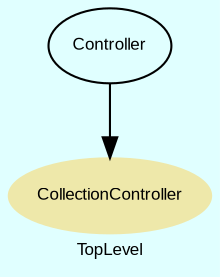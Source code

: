 digraph TopLevel {
    compound = true
    bgcolor = lightcyan1
    fontname = Arial
    fontsize = 8
    label = "TopLevel"
    node [
        fontname = Arial,
        fontsize = 8,
        color = black
    ]

    CollectionController [
        fontcolor = black,
        URL = "classes/CollectionController.html",
        shape = ellipse,
        color = palegoldenrod,
        style = filled,
        label = "CollectionController"
    ]

    Controller [
        URL = "classes/Controller.html",
        label = "Controller"
    ]

    Controller -> CollectionController [

    ]

}

